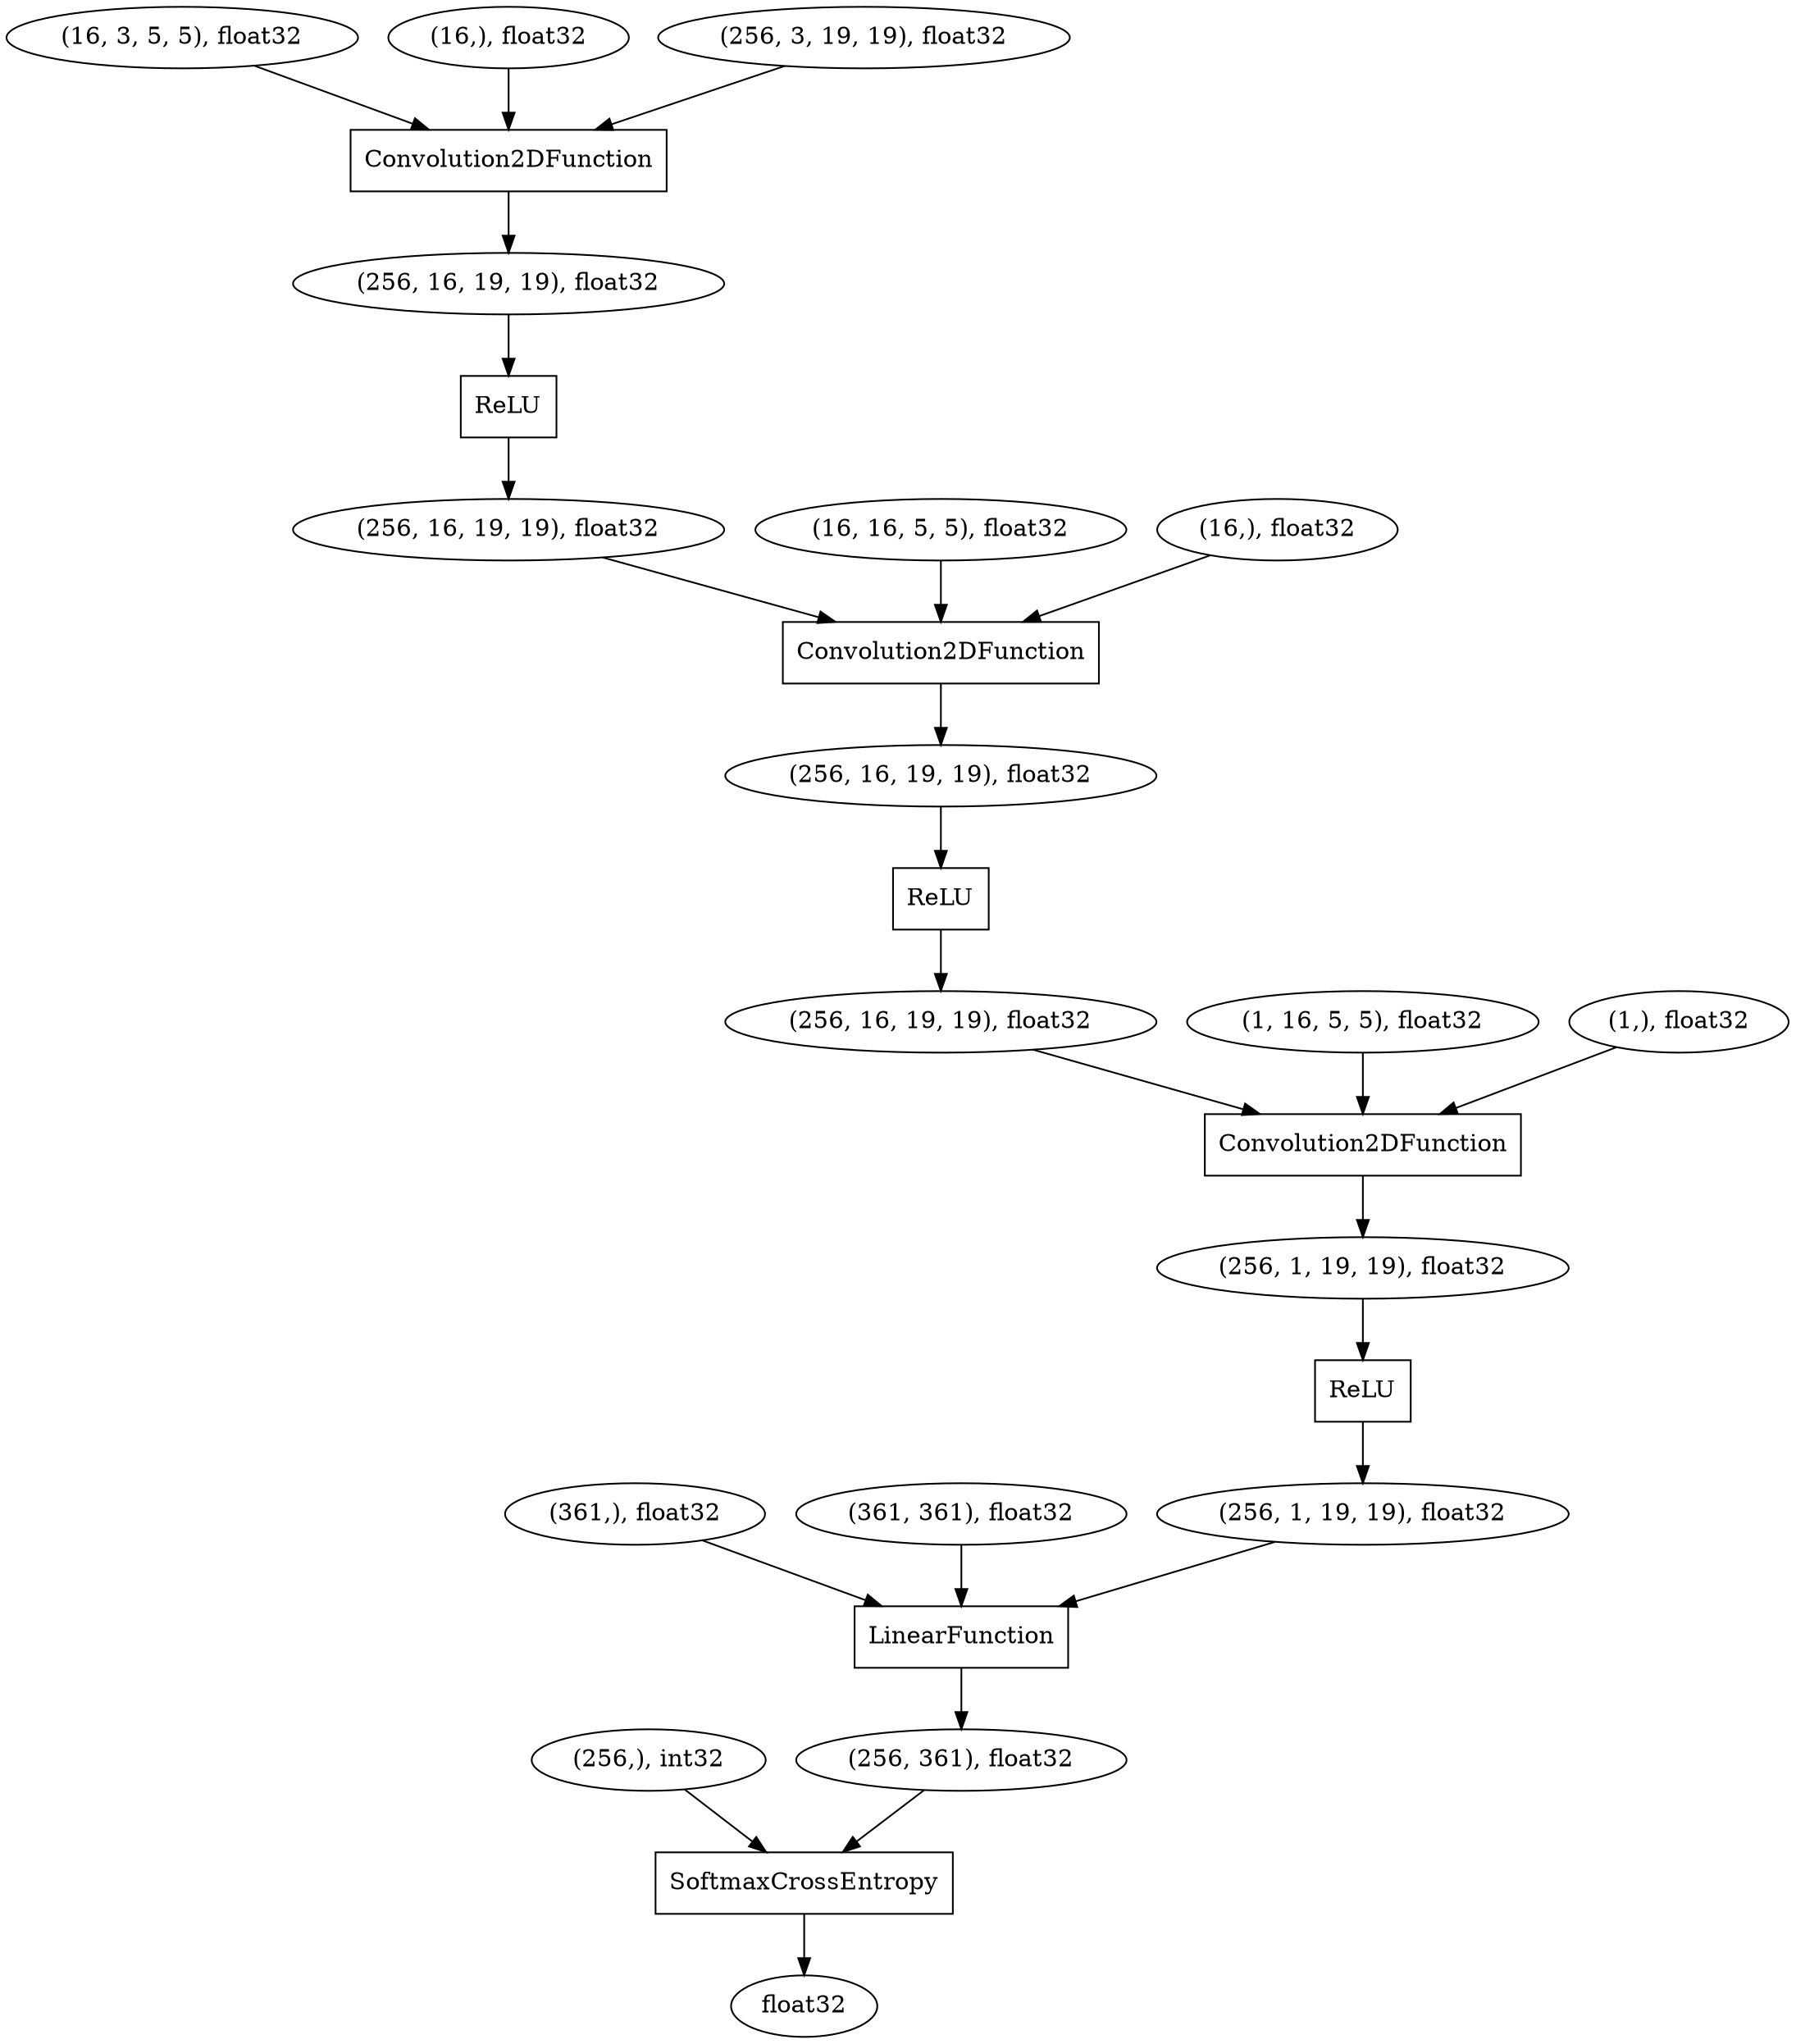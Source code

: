 digraph graphname{139889271818320 [shape="box",label="Convolution2DFunction"];139889271818384 [shape="oval",label="(256, 1, 19, 19), float32"];139889271810320 [shape="box",label="Convolution2DFunction"];139888091278736 [shape="oval",label="(16, 3, 5, 5), float32"];139889271810448 [shape="box",label="ReLU"];139888091353168 [shape="oval",label="(361,), float32"];139889271816784 [shape="oval",label="float32"];139888091278800 [shape="oval",label="(16,), float32"];139889271808912 [shape="box",label="ReLU"];139889271808976 [shape="oval",label="(256, 16, 19, 19), float32"];139889271809040 [shape="oval",label="(256, 3, 19, 19), float32"];139889271819344 [shape="oval",label="(256, 361), float32"];139889271809552 [shape="oval",label="(256, 16, 19, 19), float32"];139889271817488 [shape="oval",label="(256, 1, 19, 19), float32"];139889271817552 [shape="box",label="LinearFunction"];139889271819152 [shape="oval",label="(256, 16, 19, 19), float32"];139889271809424 [shape="box",label="Convolution2DFunction"];139889271811536 [shape="oval",label="(256, 16, 19, 19), float32"];139889271819792 [shape="box",label="ReLU"];139888091278928 [shape="oval",label="(16, 16, 5, 5), float32"];139888091278992 [shape="oval",label="(16,), float32"];139889271817936 [shape="box",label="SoftmaxCrossEntropy"];139889271811024 [shape="oval",label="(256,), int32"];139888091279120 [shape="oval",label="(1, 16, 5, 5), float32"];139888091279184 [shape="oval",label="(1,), float32"];139888091279312 [shape="oval",label="(361, 361), float32"];139889271818320 -> 139889271818384;139889271817936 -> 139889271816784;139889271810448 -> 139889271819152;139888091279312 -> 139889271817552;139888091353168 -> 139889271817552;139889271808912 -> 139889271809552;139888091279120 -> 139889271818320;139889271809040 -> 139889271809424;139888091278928 -> 139889271810320;139889271819792 -> 139889271817488;139889271817552 -> 139889271819344;139889271811024 -> 139889271817936;139889271809424 -> 139889271811536;139888091278736 -> 139889271809424;139889271808976 -> 139889271810448;139888091278800 -> 139889271809424;139889271818384 -> 139889271819792;139889271810320 -> 139889271808976;139889271809552 -> 139889271810320;139889271817488 -> 139889271817552;139888091279184 -> 139889271818320;139889271819152 -> 139889271818320;139889271811536 -> 139889271808912;139889271819344 -> 139889271817936;139888091278992 -> 139889271810320;}